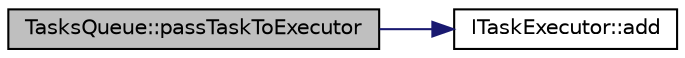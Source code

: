 digraph "TasksQueue::passTaskToExecutor"
{
 // LATEX_PDF_SIZE
  edge [fontname="Helvetica",fontsize="10",labelfontname="Helvetica",labelfontsize="10"];
  node [fontname="Helvetica",fontsize="10",shape=record];
  rankdir="LR";
  Node1 [label="TasksQueue::passTaskToExecutor",height=0.2,width=0.4,color="black", fillcolor="grey75", style="filled", fontcolor="black",tooltip=" "];
  Node1 -> Node2 [color="midnightblue",fontsize="10",style="solid",fontname="Helvetica"];
  Node2 [label="ITaskExecutor::add",height=0.2,width=0.4,color="black", fillcolor="white", style="filled",URL="$struct_i_task_executor.html#a52c27a801ca71679f9a8e3dc9c173734",tooltip=" "];
}
